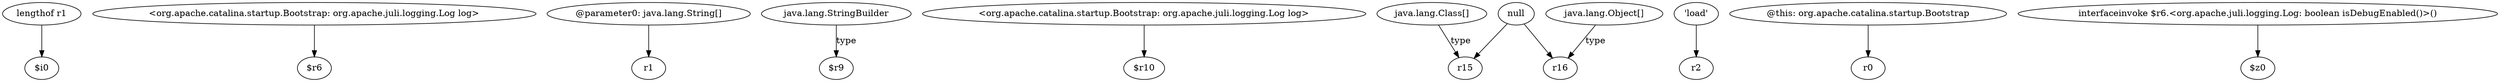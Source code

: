 digraph g {
0[label="lengthof r1"]
1[label="$i0"]
0->1[label=""]
2[label="<org.apache.catalina.startup.Bootstrap: org.apache.juli.logging.Log log>"]
3[label="$r6"]
2->3[label=""]
4[label="@parameter0: java.lang.String[]"]
5[label="r1"]
4->5[label=""]
6[label="java.lang.StringBuilder"]
7[label="$r9"]
6->7[label="type"]
8[label="<org.apache.catalina.startup.Bootstrap: org.apache.juli.logging.Log log>"]
9[label="$r10"]
8->9[label=""]
10[label="java.lang.Class[]"]
11[label="r15"]
10->11[label="type"]
12[label="java.lang.Object[]"]
13[label="r16"]
12->13[label="type"]
14[label="null"]
14->11[label=""]
15[label="'load'"]
16[label="r2"]
15->16[label=""]
17[label="@this: org.apache.catalina.startup.Bootstrap"]
18[label="r0"]
17->18[label=""]
19[label="interfaceinvoke $r6.<org.apache.juli.logging.Log: boolean isDebugEnabled()>()"]
20[label="$z0"]
19->20[label=""]
14->13[label=""]
}